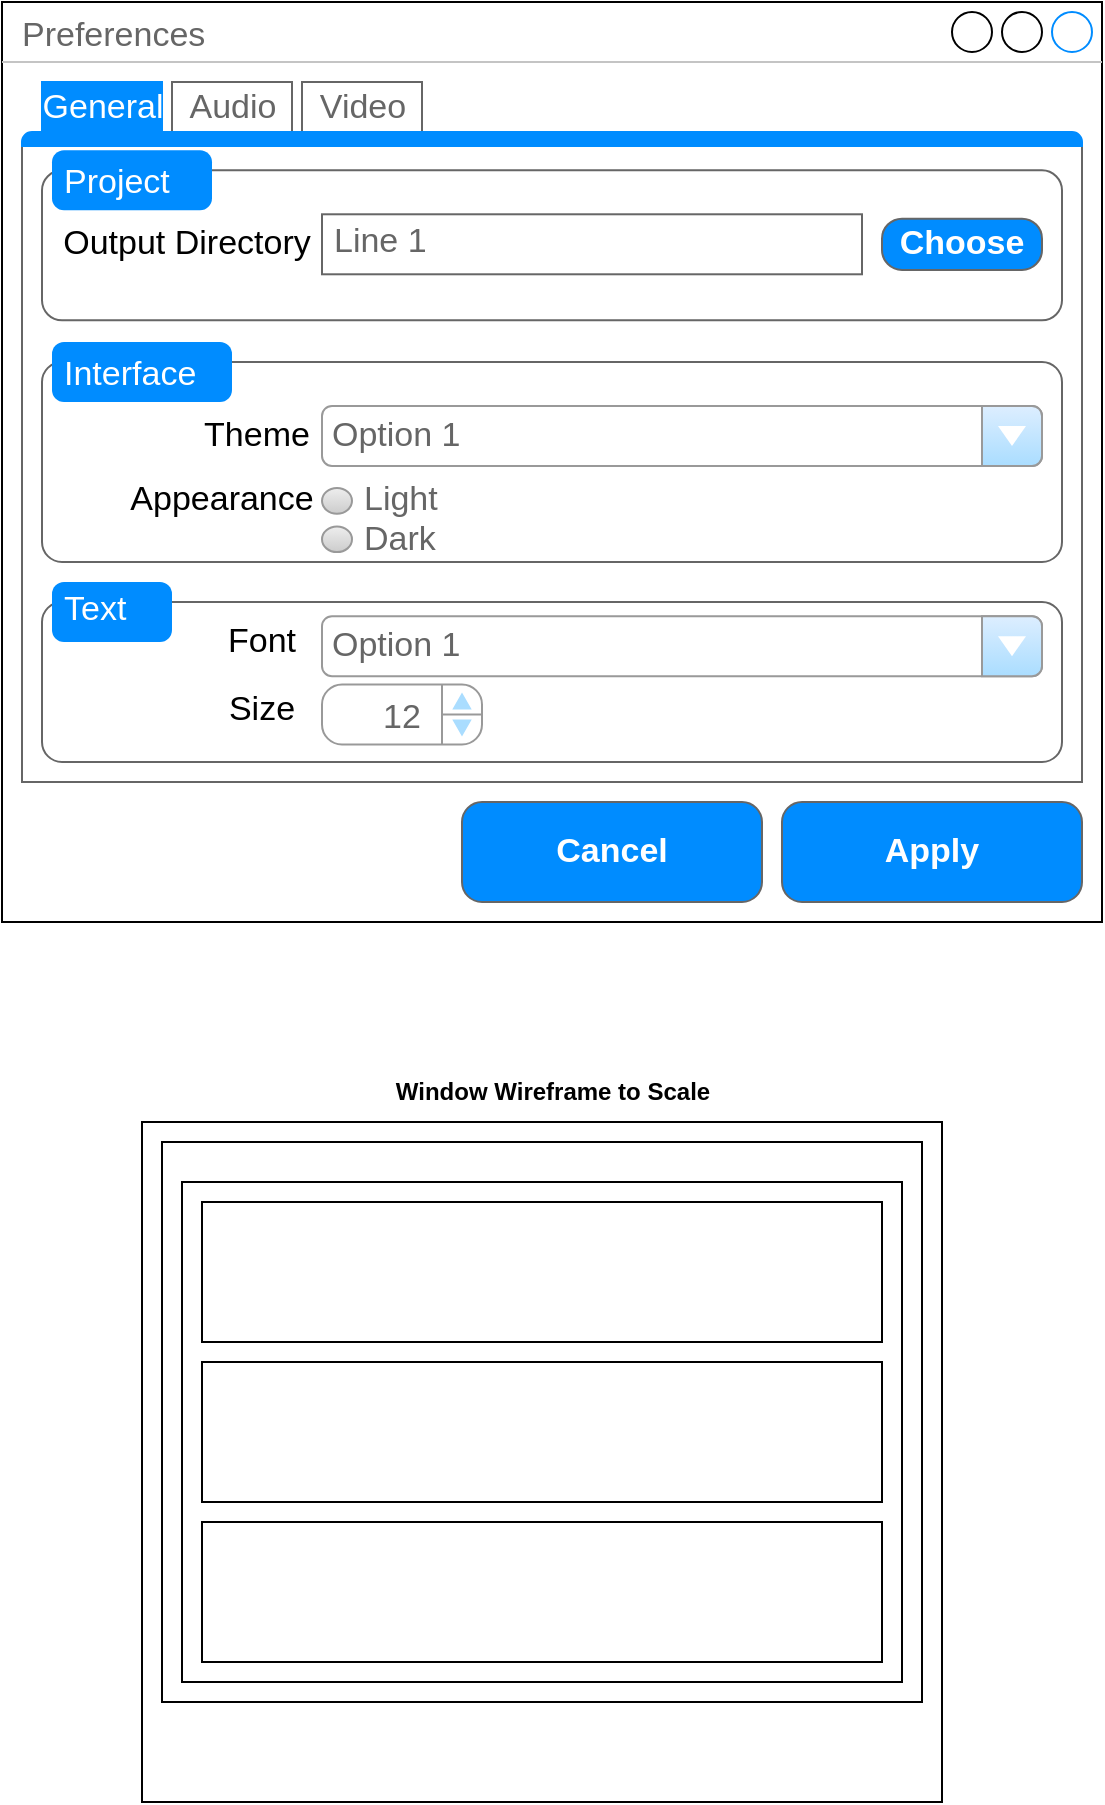 <mxfile version="20.7.4" type="device" pages="2"><diagram id="t6W-nHp2AaDdZkX4JSfC" name="General"><mxGraphModel dx="984" dy="683" grid="1" gridSize="10" guides="1" tooltips="1" connect="1" arrows="1" fold="1" page="1" pageScale="1" pageWidth="850" pageHeight="1100" math="0" shadow="0"><root><mxCell id="0"/><mxCell id="1" parent="0"/><mxCell id="diKc6S8ghk8znUsLogjv-1" value="Preferences" style="strokeWidth=1;shadow=0;dashed=0;align=center;html=1;shape=mxgraph.mockup.containers.window;align=left;verticalAlign=top;spacingLeft=8;strokeColor2=#008cff;strokeColor3=#c4c4c4;fontColor=#666666;mainText=;fontSize=17;labelBackgroundColor=none;" parent="1" vertex="1"><mxGeometry x="150" y="120" width="550" height="460" as="geometry"/></mxCell><mxCell id="diKc6S8ghk8znUsLogjv-2" value="" style="strokeWidth=1;shadow=0;dashed=0;align=center;html=1;shape=mxgraph.mockup.containers.marginRect2;rectMarginTop=32;strokeColor=#666666;gradientColor=none;" parent="1" vertex="1"><mxGeometry x="160" y="160" width="530" height="350" as="geometry"/></mxCell><mxCell id="diKc6S8ghk8znUsLogjv-16" value="General" style="strokeColor=#008cff;fillColor=#008cff;gradientColor=inherit;strokeWidth=1;shadow=0;dashed=0;align=center;html=1;shape=mxgraph.mockup.containers.rrect;rSize=0;fontSize=17;fontColor=#ffffff;gradientColor=none;" parent="diKc6S8ghk8znUsLogjv-2" vertex="1"><mxGeometry width="60" height="25" relative="1" as="geometry"><mxPoint x="10" as="offset"/></mxGeometry></mxCell><mxCell id="diKc6S8ghk8znUsLogjv-17" value="Audio" style="strokeWidth=1;shadow=0;dashed=0;align=center;html=1;shape=mxgraph.mockup.containers.rrect;rSize=0;fontSize=17;fontColor=#666666;strokeColor=inherit;fillColor=inherit;gradientColor=none;" parent="diKc6S8ghk8znUsLogjv-2" vertex="1"><mxGeometry width="60" height="25" relative="1" as="geometry"><mxPoint x="75" as="offset"/></mxGeometry></mxCell><mxCell id="diKc6S8ghk8znUsLogjv-18" value="Video" style="strokeColor=inherit;fillColor=inherit;gradientColor=inherit;strokeWidth=1;shadow=0;dashed=0;align=center;html=1;shape=mxgraph.mockup.containers.rrect;rSize=0;fontSize=17;fontColor=#666666;gradientColor=none;" parent="diKc6S8ghk8znUsLogjv-2" vertex="1"><mxGeometry width="60" height="25" relative="1" as="geometry"><mxPoint x="140" as="offset"/></mxGeometry></mxCell><mxCell id="diKc6S8ghk8znUsLogjv-19" value="" style="strokeWidth=1;shadow=0;dashed=0;align=center;html=1;shape=mxgraph.mockup.containers.topButton;rSize=5;strokeColor=#008cff;fillColor=#008cff;gradientColor=none;resizeWidth=1;movable=0;deletable=1;" parent="diKc6S8ghk8znUsLogjv-2" vertex="1"><mxGeometry width="530" height="7" relative="1" as="geometry"><mxPoint y="25" as="offset"/></mxGeometry></mxCell><mxCell id="SSgsU6SpIjd8MzzaVY9Y-6" value="" style="shape=mxgraph.mockup.containers.marginRect;rectMarginTop=10;strokeColor=#666666;strokeWidth=1;dashed=0;rounded=1;arcSize=5;recursiveResize=0;fontSize=17;" parent="diKc6S8ghk8znUsLogjv-2" vertex="1"><mxGeometry x="10" y="130" width="510" height="110" as="geometry"/></mxCell><mxCell id="SSgsU6SpIjd8MzzaVY9Y-7" value="Interface" style="shape=rect;strokeColor=none;fillColor=#008cff;strokeWidth=1;dashed=0;rounded=1;arcSize=20;fontColor=#ffffff;fontSize=17;spacing=2;spacingTop=-2;align=left;autosize=1;spacingLeft=4;resizeWidth=0;resizeHeight=0;perimeter=none;" parent="SSgsU6SpIjd8MzzaVY9Y-6" vertex="1"><mxGeometry x="5" width="90" height="30" as="geometry"/></mxCell><mxCell id="SSgsU6SpIjd8MzzaVY9Y-8" value="Theme" style="text;html=1;strokeColor=none;fillColor=none;align=center;verticalAlign=middle;whiteSpace=wrap;rounded=0;fontSize=17;" parent="SSgsU6SpIjd8MzzaVY9Y-6" vertex="1"><mxGeometry x="75" y="34.167" width="65" height="25.625" as="geometry"/></mxCell><mxCell id="SSgsU6SpIjd8MzzaVY9Y-9" value="Option 1" style="strokeWidth=1;shadow=0;dashed=0;align=center;html=1;shape=mxgraph.mockup.forms.comboBox;strokeColor=#999999;fillColor=#ddeeff;align=left;fillColor2=#aaddff;mainText=;fontColor=#666666;fontSize=17;spacingLeft=3;" parent="SSgsU6SpIjd8MzzaVY9Y-6" vertex="1"><mxGeometry x="140" y="31.98" width="360" height="30" as="geometry"/></mxCell><mxCell id="SSgsU6SpIjd8MzzaVY9Y-10" value="Appearance" style="text;html=1;strokeColor=none;fillColor=none;align=center;verticalAlign=middle;whiteSpace=wrap;rounded=0;fontSize=17;" parent="SSgsU6SpIjd8MzzaVY9Y-6" vertex="1"><mxGeometry x="40" y="66.625" width="100" height="25.625" as="geometry"/></mxCell><mxCell id="SSgsU6SpIjd8MzzaVY9Y-11" value="Light" style="shape=ellipse;fillColor=#eeeeee;strokeColor=#999999;gradientColor=#cccccc;html=1;align=left;spacingLeft=4;fontSize=17;fontColor=#666666;labelPosition=right;shadow=0;" parent="SSgsU6SpIjd8MzzaVY9Y-6" vertex="1"><mxGeometry x="140" y="73.031" width="15" height="12.812" as="geometry"/></mxCell><mxCell id="SSgsU6SpIjd8MzzaVY9Y-12" value="Dark" style="shape=ellipse;fillColor=#eeeeee;strokeColor=#999999;gradientColor=#cccccc;html=1;align=left;spacingLeft=4;fontSize=17;fontColor=#666666;labelPosition=right;shadow=0;" parent="SSgsU6SpIjd8MzzaVY9Y-6" vertex="1"><mxGeometry x="140" y="92.25" width="15" height="12.812" as="geometry"/></mxCell><mxCell id="SSgsU6SpIjd8MzzaVY9Y-13" value="" style="shape=mxgraph.mockup.containers.marginRect;rectMarginTop=10;strokeColor=#666666;strokeWidth=1;dashed=0;rounded=1;arcSize=5;recursiveResize=0;labelBackgroundColor=#FFFFFF;sketch=0;fontSize=17;fontColor=#FFFFFF;fillColor=none;html=1;" parent="diKc6S8ghk8znUsLogjv-2" vertex="1"><mxGeometry x="10" y="250" width="510" height="90" as="geometry"/></mxCell><mxCell id="SSgsU6SpIjd8MzzaVY9Y-14" value="Text" style="shape=rect;strokeColor=none;fillColor=#008cff;strokeWidth=1;dashed=0;rounded=1;arcSize=20;fontColor=#ffffff;fontSize=17;spacing=2;spacingTop=-2;align=left;autosize=1;spacingLeft=4;resizeWidth=0;resizeHeight=0;perimeter=none;labelBackgroundColor=none;sketch=0;html=1;" parent="SSgsU6SpIjd8MzzaVY9Y-13" vertex="1"><mxGeometry x="5" width="60" height="30" as="geometry"/></mxCell><mxCell id="SSgsU6SpIjd8MzzaVY9Y-15" value="Option 1" style="strokeWidth=1;shadow=0;dashed=0;align=center;html=1;shape=mxgraph.mockup.forms.comboBox;strokeColor=#999999;fillColor=#ddeeff;align=left;fillColor2=#aaddff;mainText=;fontColor=#666666;fontSize=17;spacingLeft=3;labelBackgroundColor=none;sketch=0;" parent="SSgsU6SpIjd8MzzaVY9Y-13" vertex="1"><mxGeometry x="140" y="17.083" width="360" height="30" as="geometry"/></mxCell><mxCell id="SSgsU6SpIjd8MzzaVY9Y-16" value="&lt;p style=&quot;line-height: 0%;&quot;&gt;12&lt;br&gt;&lt;/p&gt;" style="strokeWidth=1;shadow=0;dashed=0;align=center;html=1;shape=mxgraph.mockup.forms.spinner;strokeColor=#999999;spinLayout=right;spinStyle=normal;adjStyle=triangle;fillColor=#aaddff;fontSize=17;fontColor=#666666;mainText=;html=1;overflow=fill;labelBackgroundColor=none;sketch=0;" parent="SSgsU6SpIjd8MzzaVY9Y-13" vertex="1"><mxGeometry x="140" y="51.25" width="80" height="30" as="geometry"/></mxCell><mxCell id="SSgsU6SpIjd8MzzaVY9Y-17" value="Font" style="text;html=1;strokeColor=none;fillColor=none;align=center;verticalAlign=middle;whiteSpace=wrap;rounded=0;fontSize=17;" parent="SSgsU6SpIjd8MzzaVY9Y-13" vertex="1"><mxGeometry x="90" y="17.083" width="40" height="25.625" as="geometry"/></mxCell><mxCell id="SSgsU6SpIjd8MzzaVY9Y-18" value="Size" style="text;html=1;strokeColor=none;fillColor=none;align=center;verticalAlign=middle;whiteSpace=wrap;rounded=0;fontSize=17;" parent="SSgsU6SpIjd8MzzaVY9Y-13" vertex="1"><mxGeometry x="90" y="51.25" width="40" height="25.625" as="geometry"/></mxCell><mxCell id="tmP9b08v6fIEIvVONiqi-2" value="Cancel" style="strokeWidth=1;shadow=0;dashed=0;align=center;html=1;shape=mxgraph.mockup.buttons.button;strokeColor=#666666;fontColor=#ffffff;mainText=;buttonStyle=round;fontSize=17;fontStyle=1;fillColor=#008cff;whiteSpace=wrap;" parent="1" vertex="1"><mxGeometry x="380" y="520" width="150" height="50" as="geometry"/></mxCell><mxCell id="tmP9b08v6fIEIvVONiqi-1" value="Apply" style="strokeWidth=1;shadow=0;dashed=0;align=center;html=1;shape=mxgraph.mockup.buttons.button;strokeColor=#666666;fontColor=#ffffff;mainText=;buttonStyle=round;fontSize=17;fontStyle=1;fillColor=#008cff;whiteSpace=wrap;" parent="1" vertex="1"><mxGeometry x="540" y="520" width="150" height="50" as="geometry"/></mxCell><mxCell id="SSgsU6SpIjd8MzzaVY9Y-1" value="" style="shape=mxgraph.mockup.containers.marginRect;rectMarginTop=10;strokeColor=#666666;strokeWidth=1;dashed=0;rounded=1;arcSize=5;recursiveResize=0;" parent="1" vertex="1"><mxGeometry x="170" y="194.17" width="510" height="85" as="geometry"/></mxCell><mxCell id="SSgsU6SpIjd8MzzaVY9Y-2" value="Project" style="shape=rect;strokeColor=none;fillColor=#008cff;strokeWidth=1;dashed=0;rounded=1;arcSize=20;fontColor=#ffffff;fontSize=17;spacing=2;spacingTop=-2;align=left;autosize=1;spacingLeft=4;resizeWidth=0;resizeHeight=0;perimeter=none;" parent="SSgsU6SpIjd8MzzaVY9Y-1" vertex="1"><mxGeometry x="5" width="80" height="30" as="geometry"/></mxCell><mxCell id="SSgsU6SpIjd8MzzaVY9Y-3" value="Output Directory" style="text;html=1;strokeColor=none;fillColor=none;align=center;verticalAlign=middle;whiteSpace=wrap;rounded=0;fontSize=17;" parent="SSgsU6SpIjd8MzzaVY9Y-1" vertex="1"><mxGeometry x="5" y="34.167" width="135" height="25.625" as="geometry"/></mxCell><mxCell id="SSgsU6SpIjd8MzzaVY9Y-4" value="Line 1" style="strokeWidth=1;shadow=0;dashed=0;align=center;html=1;shape=mxgraph.mockup.text.textBox;fontColor=#666666;align=left;fontSize=17;spacingLeft=4;spacingTop=-3;strokeColor=#666666;mainText=" parent="SSgsU6SpIjd8MzzaVY9Y-1" vertex="1"><mxGeometry x="140" y="31.977" width="270" height="30" as="geometry"/></mxCell><mxCell id="SSgsU6SpIjd8MzzaVY9Y-5" value="Choose" style="strokeWidth=1;shadow=0;dashed=0;align=center;html=1;shape=mxgraph.mockup.buttons.button;strokeColor=#666666;fontColor=#ffffff;mainText=;buttonStyle=round;fontSize=17;fontStyle=1;fillColor=#008cff;whiteSpace=wrap;" parent="SSgsU6SpIjd8MzzaVY9Y-1" vertex="1"><mxGeometry x="420" y="34.167" width="80" height="25.625" as="geometry"/></mxCell><mxCell id="DBEaL1sf2qczhyfExk2F-1" value="" style="rounded=0;whiteSpace=wrap;html=1;fontSize=16;fillColor=none;" parent="1" vertex="1"><mxGeometry x="220" y="680" width="400" height="340" as="geometry"/></mxCell><mxCell id="u3RzYJQjXdeA4L5AA04r-1" value="" style="rounded=0;whiteSpace=wrap;html=1;fontSize=16;fillColor=none;" parent="1" vertex="1"><mxGeometry x="230" y="690" width="380" height="280" as="geometry"/></mxCell><mxCell id="cqLNv2CBaiIK8xhDbw6P-1" value="" style="rounded=0;whiteSpace=wrap;html=1;fontSize=16;fillColor=none;" parent="1" vertex="1"><mxGeometry x="240" y="710" width="360" height="250" as="geometry"/></mxCell><mxCell id="CoxS5oORBuxENK6b9qUO-1" value="" style="rounded=0;whiteSpace=wrap;html=1;fontSize=16;fillColor=none;" parent="1" vertex="1"><mxGeometry x="250" y="720" width="340" height="70" as="geometry"/></mxCell><mxCell id="CoxS5oORBuxENK6b9qUO-2" value="" style="rounded=0;whiteSpace=wrap;html=1;fontSize=16;fillColor=none;" parent="1" vertex="1"><mxGeometry x="250" y="800" width="340" height="70" as="geometry"/></mxCell><mxCell id="CoxS5oORBuxENK6b9qUO-3" value="" style="rounded=0;whiteSpace=wrap;html=1;fontSize=16;fillColor=none;" parent="1" vertex="1"><mxGeometry x="250" y="880" width="340" height="70" as="geometry"/></mxCell><mxCell id="u8vSnqJ97IPU191fKilF-1" value="&lt;b&gt;Window Wireframe to Scale&lt;/b&gt;" style="text;html=1;strokeColor=none;fillColor=none;align=center;verticalAlign=middle;whiteSpace=wrap;rounded=0;" parent="1" vertex="1"><mxGeometry x="342.5" y="650" width="165" height="30" as="geometry"/></mxCell></root></mxGraphModel></diagram><diagram id="EILjyNlQ_RmkPIFJ16MW" name="Audio"><mxGraphModel dx="984" dy="683" grid="1" gridSize="10" guides="1" tooltips="1" connect="1" arrows="1" fold="1" page="1" pageScale="1" pageWidth="850" pageHeight="1100" math="0" shadow="0"><root><mxCell id="0"/><mxCell id="1" parent="0"/><mxCell id="YPnH3pq1iTY1rtvttvFz-1" value="Preferences" style="strokeWidth=1;shadow=0;dashed=0;align=center;html=1;shape=mxgraph.mockup.containers.window;align=left;verticalAlign=top;spacingLeft=8;strokeColor2=#008cff;strokeColor3=#c4c4c4;fontColor=#666666;mainText=;fontSize=17;labelBackgroundColor=none;" parent="1" vertex="1"><mxGeometry x="150" y="120" width="550" height="460" as="geometry"/></mxCell><mxCell id="YPnH3pq1iTY1rtvttvFz-2" value="" style="strokeWidth=1;shadow=0;dashed=0;align=center;html=1;shape=mxgraph.mockup.containers.marginRect2;rectMarginTop=32;strokeColor=#666666;gradientColor=none;" parent="1" vertex="1"><mxGeometry x="160" y="160" width="530" height="350" as="geometry"/></mxCell><mxCell id="YPnH3pq1iTY1rtvttvFz-24" value="" style="shape=mxgraph.mockup.containers.marginRect;rectMarginTop=10;strokeColor=#666666;strokeWidth=1;dashed=0;rounded=1;arcSize=5;recursiveResize=0;fontSize=17;" parent="YPnH3pq1iTY1rtvttvFz-2" vertex="1"><mxGeometry x="10" y="33.33" width="510" height="86.67" as="geometry"/></mxCell><mxCell id="YPnH3pq1iTY1rtvttvFz-25" value="Output" style="shape=rect;strokeColor=none;fillColor=#008cff;strokeWidth=1;dashed=0;rounded=1;arcSize=20;fontColor=#ffffff;fontSize=17;spacing=2;spacingTop=-2;align=left;autosize=1;spacingLeft=4;resizeWidth=0;resizeHeight=0;perimeter=none;" parent="YPnH3pq1iTY1rtvttvFz-24" vertex="1"><mxGeometry x="5" width="80" height="30" as="geometry"/></mxCell><mxCell id="YPnH3pq1iTY1rtvttvFz-13" value="Device" style="text;html=1;strokeColor=none;fillColor=none;align=center;verticalAlign=middle;whiteSpace=wrap;rounded=0;fontSize=17;" parent="YPnH3pq1iTY1rtvttvFz-24" vertex="1"><mxGeometry x="60" y="29.997" width="60" height="38.892" as="geometry"/></mxCell><mxCell id="YPnH3pq1iTY1rtvttvFz-7" value="Option 1" style="strokeWidth=1;shadow=0;dashed=0;align=center;html=1;shape=mxgraph.mockup.forms.comboBox;strokeColor=#999999;fillColor=#ddeeff;align=left;fillColor2=#aaddff;mainText=;fontColor=#666666;fontSize=17;spacingLeft=3;" parent="YPnH3pq1iTY1rtvttvFz-24" vertex="1"><mxGeometry x="120" y="36.665" width="380" height="27.142" as="geometry"/></mxCell><mxCell id="YPnH3pq1iTY1rtvttvFz-20" value="" style="shape=mxgraph.mockup.containers.marginRect;rectMarginTop=10;strokeColor=#666666;strokeWidth=1;dashed=0;rounded=1;arcSize=5;recursiveResize=0;fontSize=17;" parent="YPnH3pq1iTY1rtvttvFz-2" vertex="1"><mxGeometry x="10" y="130" width="510" height="211.8" as="geometry"/></mxCell><mxCell id="YPnH3pq1iTY1rtvttvFz-21" value="Input" style="shape=rect;strokeColor=none;fillColor=#008cff;strokeWidth=1;dashed=0;rounded=1;arcSize=20;fontColor=#ffffff;fontSize=17;spacing=2;spacingTop=-2;align=left;autosize=1;spacingLeft=4;resizeWidth=0;resizeHeight=0;perimeter=none;" parent="YPnH3pq1iTY1rtvttvFz-20" vertex="1"><mxGeometry x="5" width="60" height="30" as="geometry"/></mxCell><mxCell id="YPnH3pq1iTY1rtvttvFz-14" value="Device" style="text;html=1;strokeColor=none;fillColor=none;align=center;verticalAlign=middle;whiteSpace=wrap;rounded=0;fontSize=17;" parent="YPnH3pq1iTY1rtvttvFz-20" vertex="1"><mxGeometry x="60" y="40.003" width="60" height="38.889" as="geometry"/></mxCell><mxCell id="YPnH3pq1iTY1rtvttvFz-18" value="Sample Rate" style="text;html=1;strokeColor=none;fillColor=none;align=center;verticalAlign=middle;whiteSpace=wrap;rounded=0;fontSize=17;" parent="YPnH3pq1iTY1rtvttvFz-20" vertex="1"><mxGeometry x="10" y="78.892" width="110" height="38.892" as="geometry"/></mxCell><mxCell id="YPnH3pq1iTY1rtvttvFz-19" value="Channels" style="text;html=1;strokeColor=none;fillColor=none;align=center;verticalAlign=middle;whiteSpace=wrap;rounded=0;fontSize=17;" parent="YPnH3pq1iTY1rtvttvFz-20" vertex="1"><mxGeometry x="40" y="117.784" width="80" height="38.889" as="geometry"/></mxCell><mxCell id="YPnH3pq1iTY1rtvttvFz-15" value="Option 1" style="strokeWidth=1;shadow=0;dashed=0;align=center;html=1;shape=mxgraph.mockup.forms.comboBox;strokeColor=#999999;fillColor=#ddeeff;align=left;fillColor2=#aaddff;mainText=;fontColor=#666666;fontSize=17;spacingLeft=3;" parent="YPnH3pq1iTY1rtvttvFz-20" vertex="1"><mxGeometry x="120" y="45.875" width="380" height="27.142" as="geometry"/></mxCell><mxCell id="YPnH3pq1iTY1rtvttvFz-16" value="Option 1" style="strokeWidth=1;shadow=0;dashed=0;align=center;html=1;shape=mxgraph.mockup.forms.comboBox;strokeColor=#999999;fillColor=#ddeeff;align=left;fillColor2=#aaddff;mainText=;fontColor=#666666;fontSize=17;spacingLeft=3;" parent="YPnH3pq1iTY1rtvttvFz-20" vertex="1"><mxGeometry x="120" y="84.767" width="380" height="27.142" as="geometry"/></mxCell><mxCell id="YPnH3pq1iTY1rtvttvFz-17" value="Option 1" style="strokeWidth=1;shadow=0;dashed=0;align=center;html=1;shape=mxgraph.mockup.forms.comboBox;strokeColor=#999999;fillColor=#ddeeff;align=left;fillColor2=#aaddff;mainText=;fontColor=#666666;fontSize=17;spacingLeft=3;" parent="YPnH3pq1iTY1rtvttvFz-20" vertex="1"><mxGeometry x="120" y="123.633" width="380" height="27.142" as="geometry"/></mxCell><mxCell id="YPnH3pq1iTY1rtvttvFz-26" value="" style="verticalLabelPosition=bottom;shadow=0;dashed=0;align=center;html=1;verticalAlign=top;strokeWidth=1;shape=mxgraph.mockup.forms.horSlider;strokeColor=#999999;sliderStyle=basic;sliderPos=20;handleStyle=circle;fillColor2=#ddeeff;fontSize=17;" parent="YPnH3pq1iTY1rtvttvFz-20" vertex="1"><mxGeometry x="120" y="159.997" width="380" height="25" as="geometry"/></mxCell><mxCell id="YPnH3pq1iTY1rtvttvFz-27" value="Volume" style="text;html=1;strokeColor=none;fillColor=none;align=center;verticalAlign=middle;whiteSpace=wrap;rounded=0;fontSize=17;" parent="YPnH3pq1iTY1rtvttvFz-20" vertex="1"><mxGeometry x="60" y="159.997" width="60" height="25" as="geometry"/></mxCell><mxCell id="YPnH3pq1iTY1rtvttvFz-3" value="General" style="strokeColor=inherit;fillColor=inherit;gradientColor=inherit;strokeWidth=1;shadow=0;dashed=0;align=center;html=1;shape=mxgraph.mockup.containers.rrect;rSize=0;fontSize=17;fontColor=#666666;gradientColor=none;" parent="YPnH3pq1iTY1rtvttvFz-2" vertex="1"><mxGeometry width="60" height="25" relative="1" as="geometry"><mxPoint x="10" as="offset"/></mxGeometry></mxCell><mxCell id="YPnH3pq1iTY1rtvttvFz-4" value="Audio" style="strokeWidth=1;shadow=0;dashed=0;align=center;html=1;shape=mxgraph.mockup.containers.rrect;rSize=0;fontSize=17;fontColor=#ffffff;strokeColor=#008cff;fillColor=#008cff;" parent="YPnH3pq1iTY1rtvttvFz-2" vertex="1"><mxGeometry width="60" height="25" relative="1" as="geometry"><mxPoint x="75" as="offset"/></mxGeometry></mxCell><mxCell id="YPnH3pq1iTY1rtvttvFz-5" value="Video" style="strokeColor=inherit;fillColor=inherit;gradientColor=inherit;strokeWidth=1;shadow=0;dashed=0;align=center;html=1;shape=mxgraph.mockup.containers.rrect;rSize=0;fontSize=17;fontColor=#666666;gradientColor=none;" parent="YPnH3pq1iTY1rtvttvFz-2" vertex="1"><mxGeometry width="60" height="25" relative="1" as="geometry"><mxPoint x="140" as="offset"/></mxGeometry></mxCell><mxCell id="YPnH3pq1iTY1rtvttvFz-6" value="" style="strokeWidth=1;shadow=0;dashed=0;align=center;html=1;shape=mxgraph.mockup.containers.topButton;rSize=5;strokeColor=#008cff;fillColor=#008cff;gradientColor=none;resizeWidth=1;movable=0;deletable=1;" parent="YPnH3pq1iTY1rtvttvFz-2" vertex="1"><mxGeometry width="530" height="7" relative="1" as="geometry"><mxPoint y="25" as="offset"/></mxGeometry></mxCell><mxCell id="YPnH3pq1iTY1rtvttvFz-10" value="Apply" style="strokeWidth=1;shadow=0;dashed=0;align=center;html=1;shape=mxgraph.mockup.buttons.button;strokeColor=#666666;fontColor=#ffffff;mainText=;buttonStyle=round;fontSize=17;fontStyle=1;fillColor=#008cff;whiteSpace=wrap;" parent="1" vertex="1"><mxGeometry x="540" y="520" width="150" height="50" as="geometry"/></mxCell><mxCell id="YPnH3pq1iTY1rtvttvFz-11" value="Cancel" style="strokeWidth=1;shadow=0;dashed=0;align=center;html=1;shape=mxgraph.mockup.buttons.button;strokeColor=#666666;fontColor=#ffffff;mainText=;buttonStyle=round;fontSize=17;fontStyle=1;fillColor=#008cff;whiteSpace=wrap;" parent="1" vertex="1"><mxGeometry x="380" y="520" width="150" height="50" as="geometry"/></mxCell><mxCell id="mCZecjg7Fsaxp-tUPbpS-1" value="" style="rounded=0;whiteSpace=wrap;html=1;fillColor=none;labelPosition=center;verticalLabelPosition=top;align=center;verticalAlign=bottom;" parent="1" vertex="1"><mxGeometry x="220" y="680" width="400" height="340" as="geometry"/></mxCell><mxCell id="mCZecjg7Fsaxp-tUPbpS-2" value="" style="rounded=0;whiteSpace=wrap;html=1;fillColor=none;" parent="1" vertex="1"><mxGeometry x="230" y="690" width="380" height="280" as="geometry"/></mxCell><mxCell id="mCZecjg7Fsaxp-tUPbpS-3" value="" style="rounded=0;whiteSpace=wrap;html=1;fillColor=none;" parent="1" vertex="1"><mxGeometry x="240" y="710" width="360" height="250" as="geometry"/></mxCell><mxCell id="mCZecjg7Fsaxp-tUPbpS-4" value="" style="rounded=0;whiteSpace=wrap;html=1;fillColor=none;" parent="1" vertex="1"><mxGeometry x="240" y="720" width="360" height="50" as="geometry"/></mxCell><mxCell id="mCZecjg7Fsaxp-tUPbpS-5" value="" style="rounded=0;whiteSpace=wrap;html=1;fillColor=none;" parent="1" vertex="1"><mxGeometry x="240" y="780" width="360" height="170" as="geometry"/></mxCell><mxCell id="mCZecjg7Fsaxp-tUPbpS-6" value="" style="rounded=0;whiteSpace=wrap;html=1;fillColor=none;" parent="1" vertex="1"><mxGeometry x="555" y="980" width="55" height="30" as="geometry"/></mxCell><mxCell id="mCZecjg7Fsaxp-tUPbpS-7" value="" style="rounded=0;whiteSpace=wrap;html=1;fillColor=none;" parent="1" vertex="1"><mxGeometry x="480" y="980" width="60" height="30" as="geometry"/></mxCell><mxCell id="mCZecjg7Fsaxp-tUPbpS-8" value="&lt;b&gt;Window Wireframe to Scale&lt;/b&gt;" style="text;html=1;strokeColor=none;fillColor=none;align=center;verticalAlign=middle;whiteSpace=wrap;rounded=0;" parent="1" vertex="1"><mxGeometry x="343" y="650" width="165" height="30" as="geometry"/></mxCell></root></mxGraphModel></diagram></mxfile>